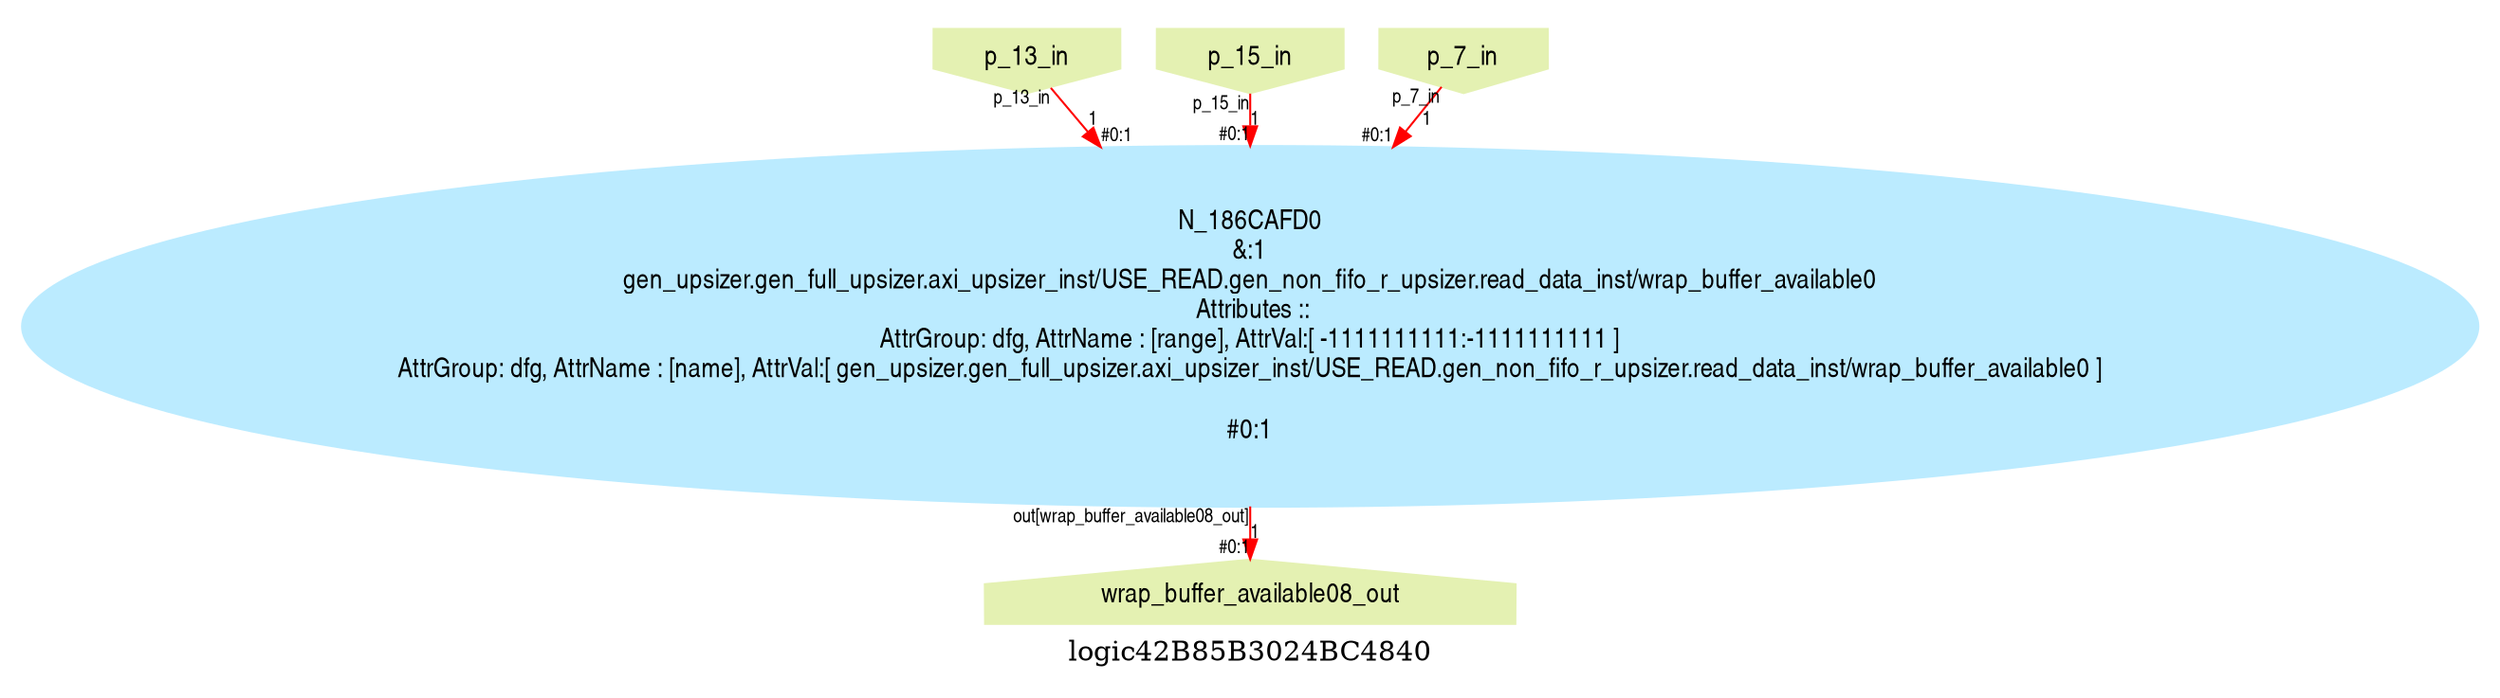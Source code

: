 digraph logic42B85B3024BC4840 {
graph [label="logic42B85B3024BC4840", margin="0.1,0.1", size="100,100", ranksep=0.1, splines=true];
node [style=filled, color="#ffee80", fontname=helveticanarrow];
edge [color="#ff0000", fontsize=10, fontname=helveticanarrow];
{ rank = source;logic42B85B3024BC4840_p_13_in [label="p_13_in", shape=invhouse, color="#e4f1b2"];
logic42B85B3024BC4840_p_15_in [label="p_15_in", shape=invhouse, color="#e4f1b2"];
logic42B85B3024BC4840_p_7_in [label="p_7_in", shape=invhouse, color="#e4f1b2"];
}
{ rank = sink;logic42B85B3024BC4840_wrap_buffer_available08_out [label="wrap_buffer_available08_out", shape=house, color="#e4f1b2"];
}
N_186CAFD0 [label="N_186CAFD0\n&:1\ngen_upsizer.gen_full_upsizer.axi_upsizer_inst/USE_READ.gen_non_fifo_r_upsizer.read_data_inst/wrap_buffer_available0\n Attributes ::\nAttrGroup: dfg, AttrName : [range], AttrVal:[ -1111111111:-1111111111 ]\nAttrGroup: dfg, AttrName : [name], AttrVal:[ gen_upsizer.gen_full_upsizer.axi_upsizer_inst/USE_READ.gen_non_fifo_r_upsizer.read_data_inst/wrap_buffer_available0 ]\n\n#0:1\n", color="#bbebff"];
logic42B85B3024BC4840_p_13_in -> N_186CAFD0 [label="1", taillabel=<p_13_in>, headlabel=<P_1D63A4E0>, headlabel=<#0:1>];
logic42B85B3024BC4840_p_15_in -> N_186CAFD0 [label="1", taillabel=<p_15_in>, headlabel=<B>, headlabel=<#0:1>];
logic42B85B3024BC4840_p_7_in -> N_186CAFD0 [label="1", taillabel=<p_7_in>, headlabel=<A>, headlabel=<#0:1>];
N_186CAFD0 -> logic42B85B3024BC4840_wrap_buffer_available08_out [label="1", taillabel=<out[wrap_buffer_available08_out]>, headlabel=<wrap_buffer_available08_out>, headlabel=<#0:1>];
}
